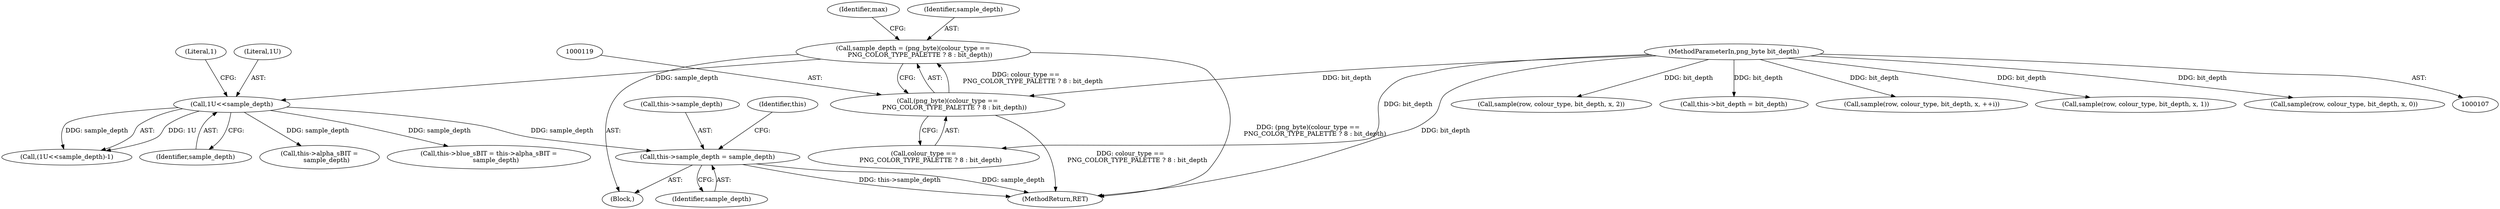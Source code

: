 digraph "1_Android_9d4853418ab2f754c2b63e091c29c5529b8b86ca_51@pointer" {
"1000292" [label="(Call,this->sample_depth = sample_depth)"];
"1000130" [label="(Call,1U<<sample_depth)"];
"1000116" [label="(Call,sample_depth = (png_byte)(colour_type ==\n       PNG_COLOR_TYPE_PALETTE ? 8 : bit_depth))"];
"1000118" [label="(Call,(png_byte)(colour_type ==\n       PNG_COLOR_TYPE_PALETTE ? 8 : bit_depth))"];
"1000111" [label="(MethodParameterIn,png_byte bit_depth)"];
"1000128" [label="(Identifier,max)"];
"1000169" [label="(Call,this->blue_sBIT = this->alpha_sBIT =\n       sample_depth)"];
"1000116" [label="(Call,sample_depth = (png_byte)(colour_type ==\n       PNG_COLOR_TYPE_PALETTE ? 8 : bit_depth))"];
"1000255" [label="(Call,sample(row, colour_type, bit_depth, x, 2))"];
"1000299" [label="(Identifier,this)"];
"1000130" [label="(Call,1U<<sample_depth)"];
"1000131" [label="(Literal,1U)"];
"1000133" [label="(Literal,1)"];
"1000118" [label="(Call,(png_byte)(colour_type ==\n       PNG_COLOR_TYPE_PALETTE ? 8 : bit_depth))"];
"1000292" [label="(Call,this->sample_depth = sample_depth)"];
"1000132" [label="(Identifier,sample_depth)"];
"1000302" [label="(MethodReturn,RET)"];
"1000293" [label="(Call,this->sample_depth)"];
"1000120" [label="(Call,colour_type ==\n       PNG_COLOR_TYPE_PALETTE ? 8 : bit_depth)"];
"1000111" [label="(MethodParameterIn,png_byte bit_depth)"];
"1000287" [label="(Call,this->bit_depth = bit_depth)"];
"1000296" [label="(Identifier,sample_depth)"];
"1000272" [label="(Call,sample(row, colour_type, bit_depth, x, ++i))"];
"1000117" [label="(Identifier,sample_depth)"];
"1000245" [label="(Call,sample(row, colour_type, bit_depth, x, 1))"];
"1000129" [label="(Call,(1U<<sample_depth)-1)"];
"1000114" [label="(Block,)"];
"1000150" [label="(Call,sample(row, colour_type, bit_depth, x, 0))"];
"1000173" [label="(Call,this->alpha_sBIT =\n       sample_depth)"];
"1000292" -> "1000114"  [label="AST: "];
"1000292" -> "1000296"  [label="CFG: "];
"1000293" -> "1000292"  [label="AST: "];
"1000296" -> "1000292"  [label="AST: "];
"1000299" -> "1000292"  [label="CFG: "];
"1000292" -> "1000302"  [label="DDG: this->sample_depth"];
"1000292" -> "1000302"  [label="DDG: sample_depth"];
"1000130" -> "1000292"  [label="DDG: sample_depth"];
"1000130" -> "1000129"  [label="AST: "];
"1000130" -> "1000132"  [label="CFG: "];
"1000131" -> "1000130"  [label="AST: "];
"1000132" -> "1000130"  [label="AST: "];
"1000133" -> "1000130"  [label="CFG: "];
"1000130" -> "1000129"  [label="DDG: 1U"];
"1000130" -> "1000129"  [label="DDG: sample_depth"];
"1000116" -> "1000130"  [label="DDG: sample_depth"];
"1000130" -> "1000169"  [label="DDG: sample_depth"];
"1000130" -> "1000173"  [label="DDG: sample_depth"];
"1000116" -> "1000114"  [label="AST: "];
"1000116" -> "1000118"  [label="CFG: "];
"1000117" -> "1000116"  [label="AST: "];
"1000118" -> "1000116"  [label="AST: "];
"1000128" -> "1000116"  [label="CFG: "];
"1000116" -> "1000302"  [label="DDG: (png_byte)(colour_type ==\n       PNG_COLOR_TYPE_PALETTE ? 8 : bit_depth)"];
"1000118" -> "1000116"  [label="DDG: colour_type ==\n       PNG_COLOR_TYPE_PALETTE ? 8 : bit_depth"];
"1000118" -> "1000120"  [label="CFG: "];
"1000119" -> "1000118"  [label="AST: "];
"1000120" -> "1000118"  [label="AST: "];
"1000118" -> "1000302"  [label="DDG: colour_type ==\n       PNG_COLOR_TYPE_PALETTE ? 8 : bit_depth"];
"1000111" -> "1000118"  [label="DDG: bit_depth"];
"1000111" -> "1000107"  [label="AST: "];
"1000111" -> "1000302"  [label="DDG: bit_depth"];
"1000111" -> "1000120"  [label="DDG: bit_depth"];
"1000111" -> "1000150"  [label="DDG: bit_depth"];
"1000111" -> "1000245"  [label="DDG: bit_depth"];
"1000111" -> "1000255"  [label="DDG: bit_depth"];
"1000111" -> "1000272"  [label="DDG: bit_depth"];
"1000111" -> "1000287"  [label="DDG: bit_depth"];
}
